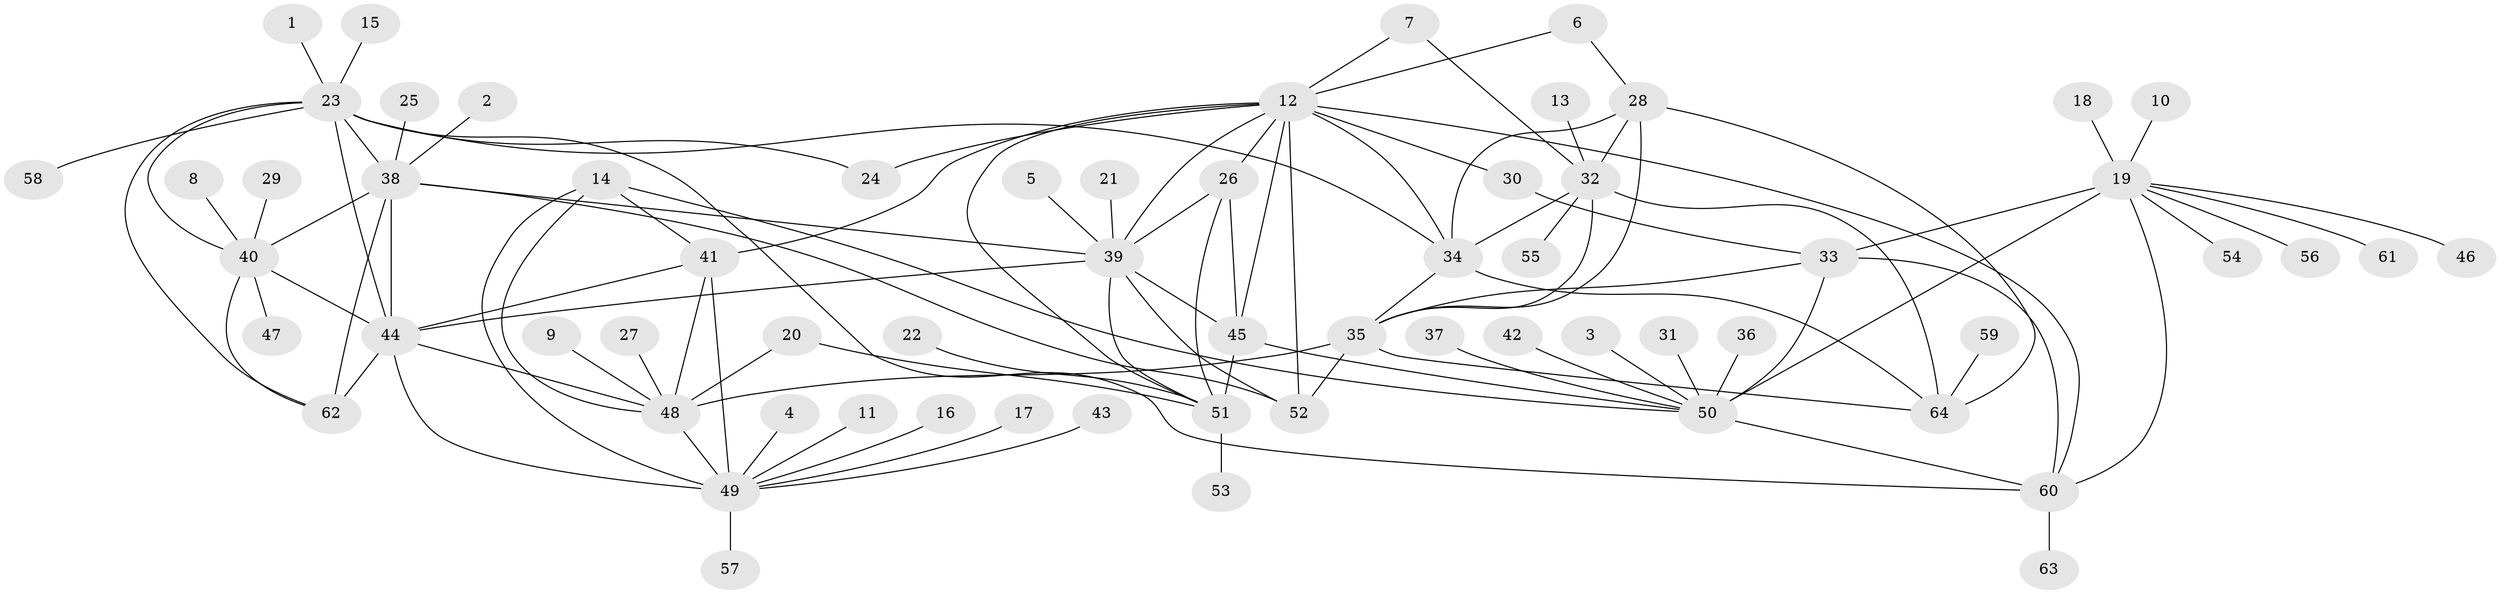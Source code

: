 // original degree distribution, {9: 0.016260162601626018, 6: 0.04878048780487805, 8: 0.056910569105691054, 14: 0.008130081300813009, 7: 0.032520325203252036, 13: 0.008130081300813009, 10: 0.04065040650406504, 12: 0.008130081300813009, 11: 0.008130081300813009, 5: 0.008130081300813009, 15: 0.008130081300813009, 2: 0.14634146341463414, 1: 0.5691056910569106, 3: 0.032520325203252036, 4: 0.008130081300813009}
// Generated by graph-tools (version 1.1) at 2025/02/03/09/25 03:02:34]
// undirected, 64 vertices, 105 edges
graph export_dot {
graph [start="1"]
  node [color=gray90,style=filled];
  1;
  2;
  3;
  4;
  5;
  6;
  7;
  8;
  9;
  10;
  11;
  12;
  13;
  14;
  15;
  16;
  17;
  18;
  19;
  20;
  21;
  22;
  23;
  24;
  25;
  26;
  27;
  28;
  29;
  30;
  31;
  32;
  33;
  34;
  35;
  36;
  37;
  38;
  39;
  40;
  41;
  42;
  43;
  44;
  45;
  46;
  47;
  48;
  49;
  50;
  51;
  52;
  53;
  54;
  55;
  56;
  57;
  58;
  59;
  60;
  61;
  62;
  63;
  64;
  1 -- 23 [weight=1.0];
  2 -- 38 [weight=1.0];
  3 -- 50 [weight=1.0];
  4 -- 49 [weight=1.0];
  5 -- 39 [weight=1.0];
  6 -- 12 [weight=1.0];
  6 -- 28 [weight=1.0];
  7 -- 12 [weight=1.0];
  7 -- 32 [weight=1.0];
  8 -- 40 [weight=1.0];
  9 -- 48 [weight=1.0];
  10 -- 19 [weight=1.0];
  11 -- 49 [weight=1.0];
  12 -- 24 [weight=1.0];
  12 -- 26 [weight=2.0];
  12 -- 30 [weight=1.0];
  12 -- 34 [weight=1.0];
  12 -- 39 [weight=1.0];
  12 -- 41 [weight=1.0];
  12 -- 45 [weight=1.0];
  12 -- 51 [weight=1.0];
  12 -- 52 [weight=1.0];
  12 -- 60 [weight=1.0];
  13 -- 32 [weight=1.0];
  14 -- 41 [weight=2.0];
  14 -- 48 [weight=1.0];
  14 -- 49 [weight=2.0];
  14 -- 50 [weight=1.0];
  15 -- 23 [weight=1.0];
  16 -- 49 [weight=1.0];
  17 -- 49 [weight=1.0];
  18 -- 19 [weight=1.0];
  19 -- 33 [weight=4.0];
  19 -- 46 [weight=1.0];
  19 -- 50 [weight=2.0];
  19 -- 54 [weight=1.0];
  19 -- 56 [weight=1.0];
  19 -- 60 [weight=2.0];
  19 -- 61 [weight=1.0];
  20 -- 48 [weight=1.0];
  20 -- 51 [weight=1.0];
  21 -- 39 [weight=1.0];
  22 -- 51 [weight=1.0];
  23 -- 24 [weight=1.0];
  23 -- 34 [weight=1.0];
  23 -- 38 [weight=2.0];
  23 -- 40 [weight=1.0];
  23 -- 44 [weight=1.0];
  23 -- 58 [weight=1.0];
  23 -- 60 [weight=1.0];
  23 -- 62 [weight=1.0];
  25 -- 38 [weight=1.0];
  26 -- 39 [weight=2.0];
  26 -- 45 [weight=2.0];
  26 -- 51 [weight=2.0];
  27 -- 48 [weight=1.0];
  28 -- 32 [weight=2.0];
  28 -- 34 [weight=2.0];
  28 -- 35 [weight=2.0];
  28 -- 64 [weight=2.0];
  29 -- 40 [weight=1.0];
  30 -- 33 [weight=1.0];
  31 -- 50 [weight=1.0];
  32 -- 34 [weight=1.0];
  32 -- 35 [weight=1.0];
  32 -- 55 [weight=1.0];
  32 -- 64 [weight=1.0];
  33 -- 35 [weight=1.0];
  33 -- 50 [weight=2.0];
  33 -- 60 [weight=2.0];
  34 -- 35 [weight=1.0];
  34 -- 64 [weight=1.0];
  35 -- 48 [weight=1.0];
  35 -- 52 [weight=1.0];
  35 -- 64 [weight=1.0];
  36 -- 50 [weight=1.0];
  37 -- 50 [weight=1.0];
  38 -- 39 [weight=1.0];
  38 -- 40 [weight=2.0];
  38 -- 44 [weight=2.0];
  38 -- 52 [weight=1.0];
  38 -- 62 [weight=2.0];
  39 -- 44 [weight=1.0];
  39 -- 45 [weight=1.0];
  39 -- 51 [weight=1.0];
  39 -- 52 [weight=1.0];
  40 -- 44 [weight=1.0];
  40 -- 47 [weight=1.0];
  40 -- 62 [weight=1.0];
  41 -- 44 [weight=1.0];
  41 -- 48 [weight=2.0];
  41 -- 49 [weight=4.0];
  42 -- 50 [weight=1.0];
  43 -- 49 [weight=1.0];
  44 -- 48 [weight=1.0];
  44 -- 49 [weight=1.0];
  44 -- 62 [weight=1.0];
  45 -- 50 [weight=1.0];
  45 -- 51 [weight=1.0];
  48 -- 49 [weight=2.0];
  49 -- 57 [weight=1.0];
  50 -- 60 [weight=1.0];
  51 -- 53 [weight=1.0];
  59 -- 64 [weight=1.0];
  60 -- 63 [weight=1.0];
}
